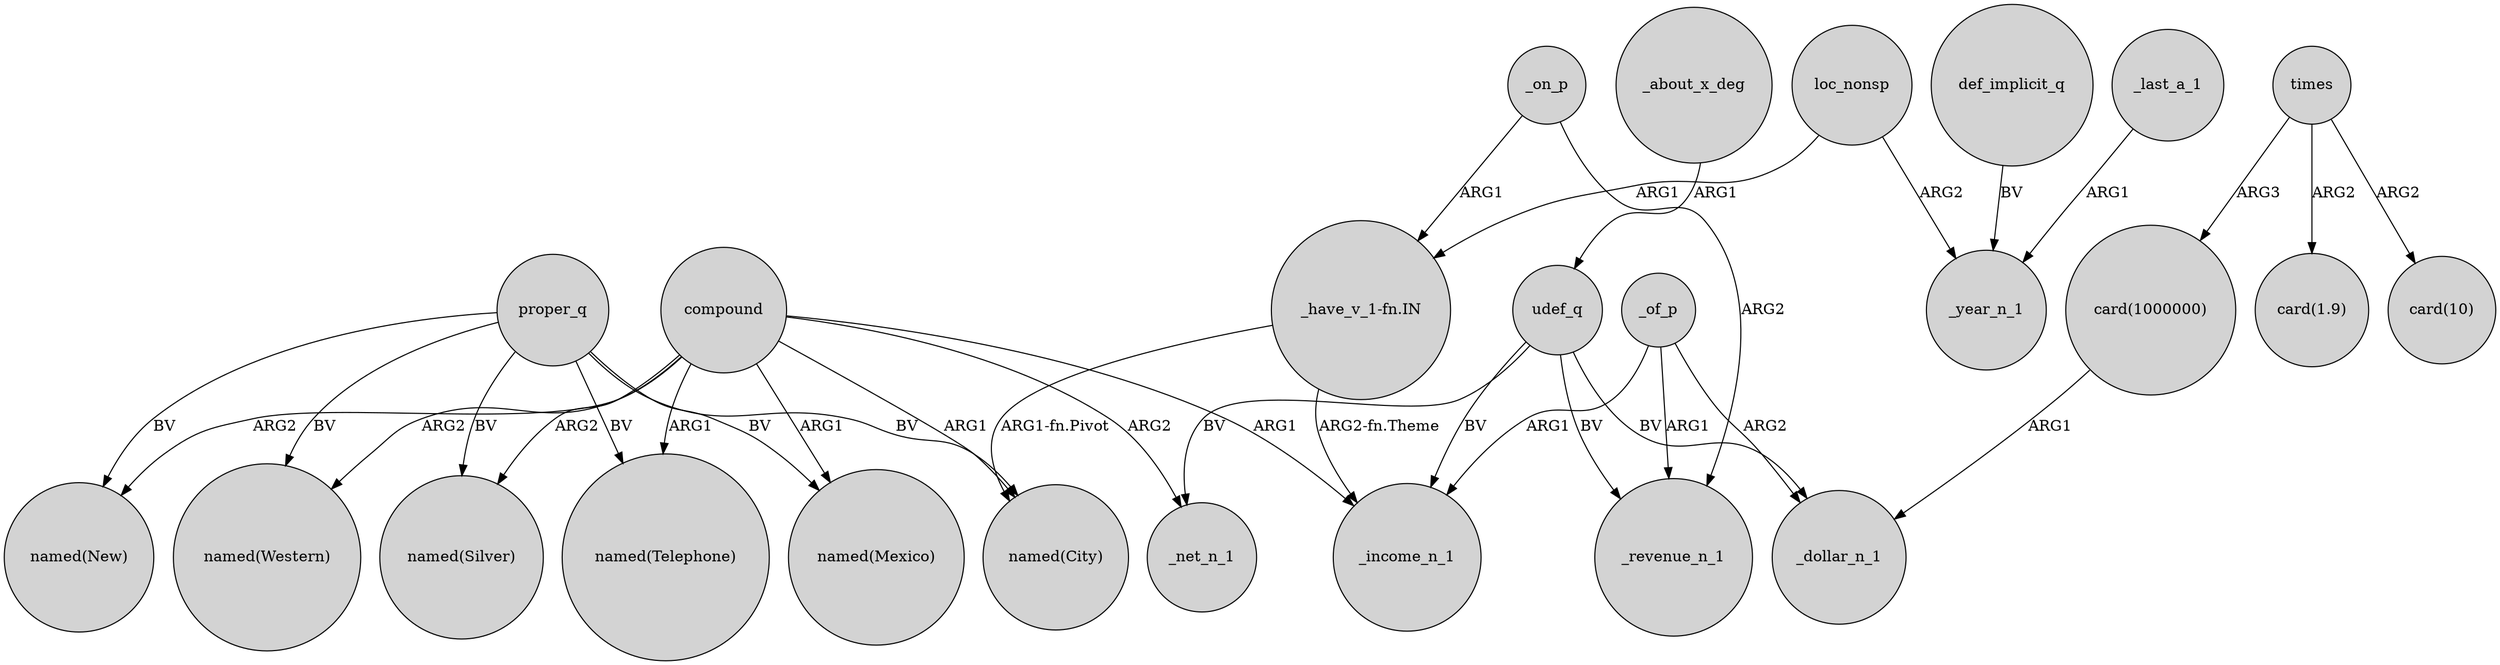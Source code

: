 digraph {
	node [shape=circle style=filled]
	"card(1000000)" -> _dollar_n_1 [label=ARG1]
	compound -> "named(New)" [label=ARG2]
	compound -> _income_n_1 [label=ARG1]
	proper_q -> "named(Silver)" [label=BV]
	def_implicit_q -> _year_n_1 [label=BV]
	compound -> "named(Silver)" [label=ARG2]
	proper_q -> "named(New)" [label=BV]
	compound -> "named(Telephone)" [label=ARG1]
	_about_x_deg -> udef_q [label=ARG1]
	_on_p -> "_have_v_1-fn.IN" [label=ARG1]
	udef_q -> _income_n_1 [label=BV]
	proper_q -> "named(Mexico)" [label=BV]
	udef_q -> _revenue_n_1 [label=BV]
	times -> "card(1.9)" [label=ARG2]
	compound -> _net_n_1 [label=ARG2]
	"_have_v_1-fn.IN" -> "named(City)" [label="ARG1-fn.Pivot"]
	proper_q -> "named(Telephone)" [label=BV]
	"_have_v_1-fn.IN" -> _income_n_1 [label="ARG2-fn.Theme"]
	times -> "card(1000000)" [label=ARG3]
	proper_q -> "named(City)" [label=BV]
	_of_p -> _revenue_n_1 [label=ARG1]
	times -> "card(10)" [label=ARG2]
	loc_nonsp -> _year_n_1 [label=ARG2]
	_on_p -> _revenue_n_1 [label=ARG2]
	compound -> "named(Mexico)" [label=ARG1]
	_last_a_1 -> _year_n_1 [label=ARG1]
	compound -> "named(City)" [label=ARG1]
	proper_q -> "named(Western)" [label=BV]
	udef_q -> _net_n_1 [label=BV]
	_of_p -> _income_n_1 [label=ARG1]
	_of_p -> _dollar_n_1 [label=ARG2]
	loc_nonsp -> "_have_v_1-fn.IN" [label=ARG1]
	udef_q -> _dollar_n_1 [label=BV]
	compound -> "named(Western)" [label=ARG2]
}
